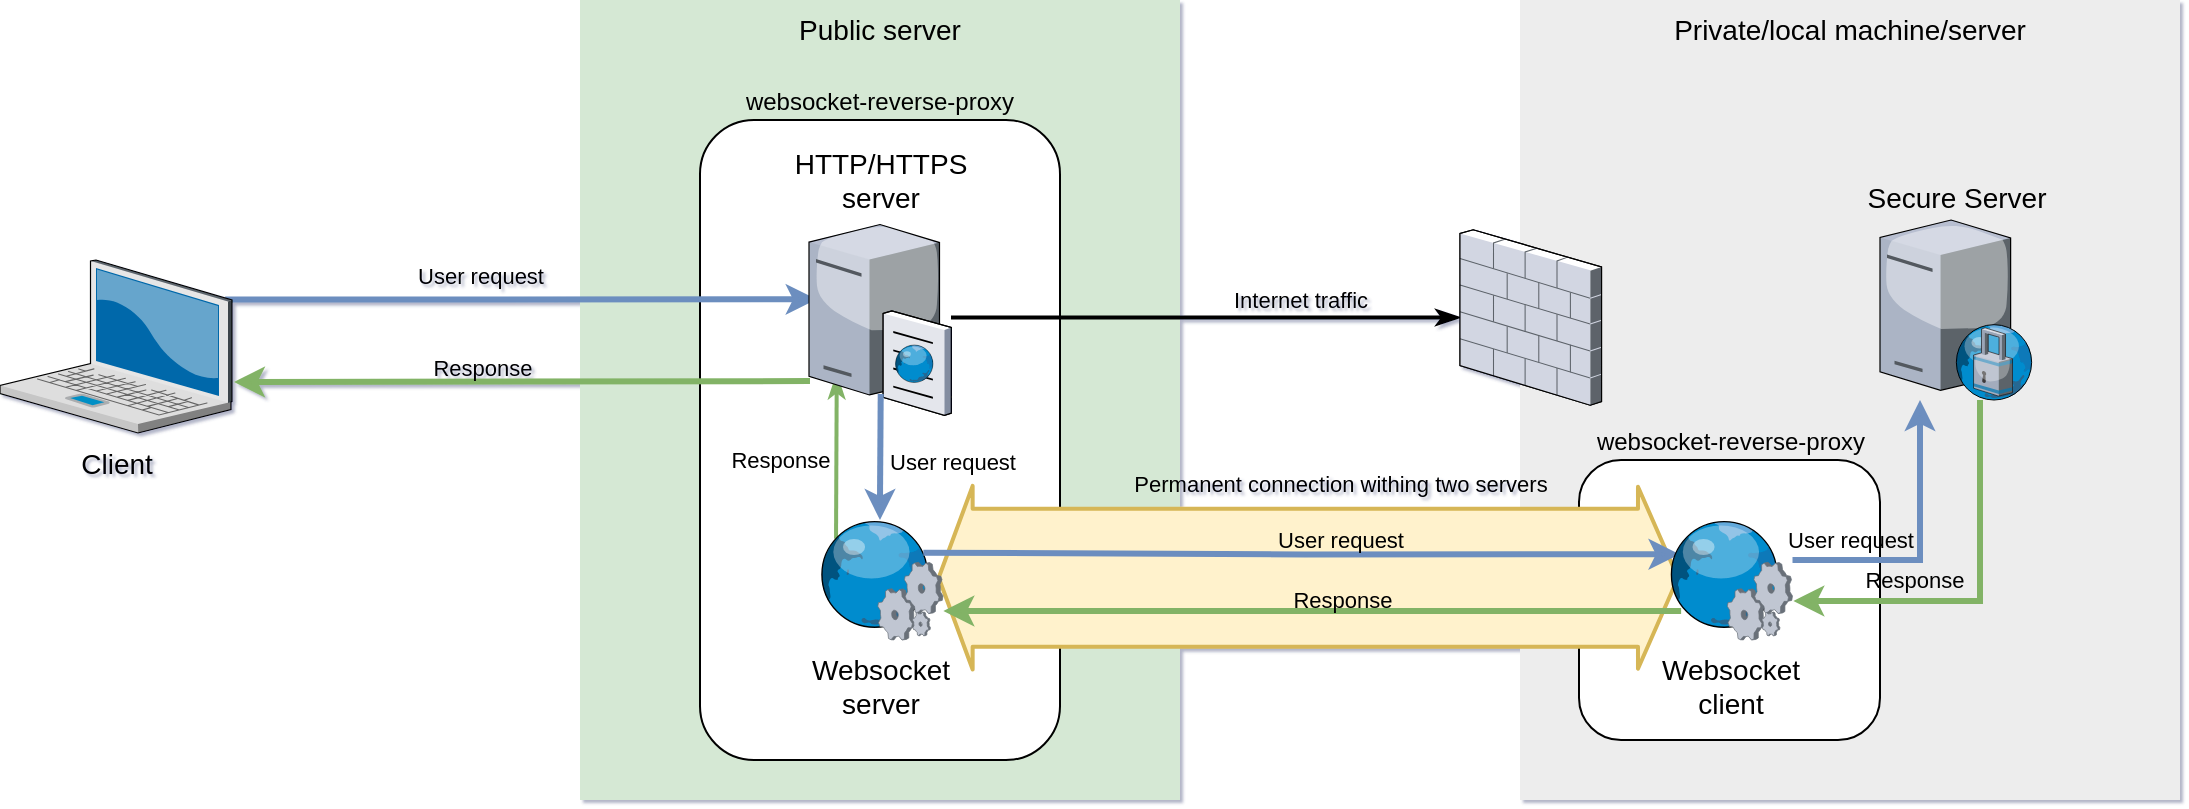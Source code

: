 <mxfile version="13.9.2" type="device"><diagram name="Page-1" id="e3a06f82-3646-2815-327d-82caf3d4e204"><mxGraphModel dx="4740" dy="2457" grid="1" gridSize="10" guides="1" tooltips="1" connect="1" arrows="1" fold="1" page="1" pageScale="1.5" pageWidth="1169" pageHeight="826" background="none" math="0" shadow="1"><root><mxCell id="0" style=";html=1;"/><mxCell id="1" style=";html=1;" parent="0"/><mxCell id="6a7d8f32e03d9370-59" value="Private/local machine/server" style="whiteSpace=wrap;html=1;fillColor=#EDEDED;fontSize=14;strokeColor=none;verticalAlign=top;" parent="1" vertex="1"><mxGeometry x="1080" y="445" width="330" height="400" as="geometry"/></mxCell><mxCell id="dOMa9YdFmdKZkA4RM8_y-26" value="websocket-reverse-proxy" style="rounded=1;whiteSpace=wrap;html=1;labelPosition=center;verticalLabelPosition=top;align=center;verticalAlign=bottom;" vertex="1" parent="1"><mxGeometry x="1109.5" y="675" width="150.5" height="140" as="geometry"/></mxCell><mxCell id="6a7d8f32e03d9370-60" value="Public server" style="whiteSpace=wrap;html=1;fillColor=#d5e8d4;fontSize=14;strokeColor=none;verticalAlign=top;" parent="1" vertex="1"><mxGeometry x="610" y="445" width="300" height="400" as="geometry"/></mxCell><mxCell id="dOMa9YdFmdKZkA4RM8_y-25" value="websocket-reverse-proxy" style="rounded=1;whiteSpace=wrap;html=1;labelPosition=center;verticalLabelPosition=top;align=center;verticalAlign=bottom;" vertex="1" parent="1"><mxGeometry x="670" y="505" width="180" height="320" as="geometry"/></mxCell><mxCell id="dOMa9YdFmdKZkA4RM8_y-33" value="" style="shape=flexArrow;endArrow=classic;startArrow=classic;html=1;strokeWidth=2;entryX=0.107;entryY=0.481;entryDx=0;entryDy=0;entryPerimeter=0;exitX=0.95;exitY=0.481;exitDx=0;exitDy=0;exitPerimeter=0;fillColor=#fff2cc;strokeColor=#d6b656;startWidth=20.833;startSize=4.992;width=68;" edge="1" parent="1" source="6a7d8f32e03d9370-30" target="dOMa9YdFmdKZkA4RM8_y-1"><mxGeometry width="50" height="50" relative="1" as="geometry"><mxPoint x="900" y="815" as="sourcePoint"/><mxPoint x="950" y="765" as="targetPoint"/><Array as="points"/></mxGeometry></mxCell><mxCell id="dOMa9YdFmdKZkA4RM8_y-35" value="Permanent connection withing two servers" style="edgeLabel;html=1;align=center;verticalAlign=bottom;resizable=0;points=[];labelBackgroundColor=none;labelPosition=center;verticalLabelPosition=top;" vertex="1" connectable="0" parent="dOMa9YdFmdKZkA4RM8_y-33"><mxGeometry x="-0.054" y="1" relative="1" as="geometry"><mxPoint x="25.82" y="-37.86" as="offset"/></mxGeometry></mxCell><mxCell id="6a7d8f32e03d9370-35" style="edgeStyle=orthogonalEdgeStyle;html=1;jettySize=auto;orthogonalLoop=1;fontSize=14;endArrow=classic;endFill=1;strokeWidth=3;rounded=0;startArrow=none;startFill=0;entryX=0.054;entryY=0.407;entryDx=0;entryDy=0;entryPerimeter=0;exitX=0.984;exitY=0.256;exitDx=0;exitDy=0;exitPerimeter=0;strokeColor=#6c8ebf;fillColor=#dae8fc;" parent="1" source="6a7d8f32e03d9370-2" target="6a7d8f32e03d9370-15" edge="1"><mxGeometry relative="1" as="geometry"><mxPoint x="720" y="617" as="targetPoint"/><Array as="points"><mxPoint x="434" y="595"/></Array></mxGeometry></mxCell><mxCell id="dOMa9YdFmdKZkA4RM8_y-4" value="User request" style="edgeLabel;html=1;align=center;verticalAlign=middle;resizable=0;points=[];labelBackgroundColor=none;" vertex="1" connectable="0" parent="6a7d8f32e03d9370-35"><mxGeometry x="-0.23" y="-2" relative="1" as="geometry"><mxPoint x="13.98" y="-13.46" as="offset"/></mxGeometry></mxCell><mxCell id="6a7d8f32e03d9370-2" value="Client" style="verticalLabelPosition=bottom;aspect=fixed;html=1;verticalAlign=top;strokeColor=none;shape=mxgraph.citrix.laptop_2;fillColor=#66B2FF;gradientColor=#0066CC;fontSize=14;" parent="1" vertex="1"><mxGeometry x="320.0" y="575" width="116" height="86.5" as="geometry"/></mxCell><mxCell id="dOMa9YdFmdKZkA4RM8_y-5" style="edgeStyle=orthogonalEdgeStyle;rounded=0;orthogonalLoop=1;jettySize=auto;html=1;startArrow=classicThin;startFill=1;endArrow=none;endFill=0;strokeWidth=2;exitX=0.195;exitY=0.791;exitDx=0;exitDy=0;exitPerimeter=0;curved=1;entryX=0.151;entryY=0.156;entryDx=0;entryDy=0;entryPerimeter=0;fillColor=#d5e8d4;strokeColor=#82b366;" edge="1" parent="1" source="6a7d8f32e03d9370-15" target="6a7d8f32e03d9370-30"><mxGeometry relative="1" as="geometry"><mxPoint x="737" y="719" as="targetPoint"/></mxGeometry></mxCell><mxCell id="dOMa9YdFmdKZkA4RM8_y-21" value="Response" style="edgeLabel;html=1;align=center;verticalAlign=middle;resizable=0;points=[];labelBackgroundColor=none;" vertex="1" connectable="0" parent="dOMa9YdFmdKZkA4RM8_y-5"><mxGeometry x="0.137" y="-8" relative="1" as="geometry"><mxPoint x="-19.97" y="-3.68" as="offset"/></mxGeometry></mxCell><mxCell id="dOMa9YdFmdKZkA4RM8_y-14" style="edgeStyle=orthogonalEdgeStyle;curved=1;rounded=0;orthogonalLoop=1;jettySize=auto;html=1;startArrow=none;startFill=0;endArrow=classicThin;endFill=1;strokeWidth=2;" edge="1" parent="1" source="6a7d8f32e03d9370-15" target="6a7d8f32e03d9370-20"><mxGeometry relative="1" as="geometry"/></mxCell><mxCell id="dOMa9YdFmdKZkA4RM8_y-16" value="Internet traffic" style="edgeLabel;html=1;align=center;verticalAlign=middle;resizable=0;points=[];labelBackgroundColor=none;" vertex="1" connectable="0" parent="dOMa9YdFmdKZkA4RM8_y-14"><mxGeometry x="-0.166" y="1" relative="1" as="geometry"><mxPoint x="67.83" y="-7.75" as="offset"/></mxGeometry></mxCell><mxCell id="dOMa9YdFmdKZkA4RM8_y-15" style="edgeStyle=orthogonalEdgeStyle;rounded=0;orthogonalLoop=1;jettySize=auto;html=1;startArrow=none;startFill=0;endArrow=classic;endFill=1;strokeWidth=3;exitX=0.007;exitY=0.826;exitDx=0;exitDy=0;exitPerimeter=0;fillColor=#d5e8d4;strokeColor=#82b366;" edge="1" parent="1" source="6a7d8f32e03d9370-15"><mxGeometry relative="1" as="geometry"><mxPoint x="437" y="636" as="targetPoint"/><Array as="points"><mxPoint x="437" y="636"/></Array></mxGeometry></mxCell><mxCell id="dOMa9YdFmdKZkA4RM8_y-17" value="Response" style="edgeLabel;html=1;align=center;verticalAlign=middle;resizable=0;points=[];labelBackgroundColor=none;" vertex="1" connectable="0" parent="dOMa9YdFmdKZkA4RM8_y-15"><mxGeometry x="0.22" y="2" relative="1" as="geometry"><mxPoint x="11.72" y="-9.17" as="offset"/></mxGeometry></mxCell><mxCell id="6a7d8f32e03d9370-15" value="HTTP/HTTPS&lt;br&gt;server" style="verticalLabelPosition=top;aspect=fixed;html=1;verticalAlign=bottom;strokeColor=none;shape=mxgraph.citrix.cache_server;fillColor=#66B2FF;gradientColor=#0066CC;fontSize=14;labelPosition=center;align=center;" parent="1" vertex="1"><mxGeometry x="724.5" y="555" width="71" height="97.5" as="geometry"/></mxCell><mxCell id="6a7d8f32e03d9370-20" value="" style="verticalLabelPosition=bottom;aspect=fixed;html=1;verticalAlign=top;strokeColor=none;shape=mxgraph.citrix.firewall;fillColor=#66B2FF;gradientColor=#0066CC;fontSize=14;" parent="1" vertex="1"><mxGeometry x="1050" y="559.88" width="70.77" height="87.75" as="geometry"/></mxCell><mxCell id="dOMa9YdFmdKZkA4RM8_y-30" style="edgeStyle=orthogonalEdgeStyle;rounded=0;orthogonalLoop=1;jettySize=auto;html=1;entryX=1.007;entryY=0.675;entryDx=0;entryDy=0;entryPerimeter=0;startArrow=none;startFill=0;endArrow=classic;endFill=1;strokeWidth=3;fillColor=#d5e8d4;strokeColor=#82b366;" edge="1" parent="1" source="6a7d8f32e03d9370-25" target="dOMa9YdFmdKZkA4RM8_y-1"><mxGeometry relative="1" as="geometry"><Array as="points"><mxPoint x="1310" y="746"/></Array></mxGeometry></mxCell><mxCell id="dOMa9YdFmdKZkA4RM8_y-32" value="Response" style="edgeLabel;html=1;align=center;verticalAlign=middle;resizable=0;points=[];labelBackgroundColor=none;" vertex="1" connectable="0" parent="dOMa9YdFmdKZkA4RM8_y-30"><mxGeometry x="0.003" y="-29" relative="1" as="geometry"><mxPoint x="-4.5" y="-7.5" as="offset"/></mxGeometry></mxCell><mxCell id="6a7d8f32e03d9370-25" value="Secure Server" style="verticalLabelPosition=top;aspect=fixed;html=1;verticalAlign=bottom;strokeColor=none;shape=mxgraph.citrix.proxy_server;fillColor=#66B2FF;gradientColor=#0066CC;fontSize=14;labelPosition=center;align=center;" parent="1" vertex="1"><mxGeometry x="1260" y="555" width="76.5" height="90" as="geometry"/></mxCell><mxCell id="dOMa9YdFmdKZkA4RM8_y-6" style="edgeStyle=orthogonalEdgeStyle;rounded=0;orthogonalLoop=1;jettySize=auto;html=1;entryX=0.116;entryY=0.758;entryDx=0;entryDy=0;entryPerimeter=0;startArrow=classic;startFill=1;endArrow=none;endFill=0;strokeWidth=3;exitX=1.003;exitY=0.758;exitDx=0;exitDy=0;exitPerimeter=0;fillColor=#d5e8d4;strokeColor=#82b366;" edge="1" parent="1" source="6a7d8f32e03d9370-30" target="dOMa9YdFmdKZkA4RM8_y-1"><mxGeometry relative="1" as="geometry"/></mxCell><mxCell id="dOMa9YdFmdKZkA4RM8_y-22" value="Response" style="edgeLabel;html=1;align=center;verticalAlign=middle;resizable=0;points=[];labelBackgroundColor=none;" vertex="1" connectable="0" parent="dOMa9YdFmdKZkA4RM8_y-6"><mxGeometry x="-0.112" y="2" relative="1" as="geometry"><mxPoint x="34.98" y="-3.48" as="offset"/></mxGeometry></mxCell><mxCell id="dOMa9YdFmdKZkA4RM8_y-12" style="edgeStyle=orthogonalEdgeStyle;rounded=0;orthogonalLoop=1;jettySize=auto;html=1;entryX=0.505;entryY=0.892;entryDx=0;entryDy=0;entryPerimeter=0;startArrow=classic;startFill=1;endArrow=none;endFill=0;strokeWidth=3;curved=1;fillColor=#dae8fc;strokeColor=#6c8ebf;" edge="1" parent="1" source="6a7d8f32e03d9370-30" target="6a7d8f32e03d9370-15"><mxGeometry relative="1" as="geometry"/></mxCell><mxCell id="dOMa9YdFmdKZkA4RM8_y-18" value="User request" style="edgeLabel;html=1;align=center;verticalAlign=middle;resizable=0;points=[];labelBackgroundColor=none;" vertex="1" connectable="0" parent="dOMa9YdFmdKZkA4RM8_y-12"><mxGeometry x="-0.052" y="1" relative="1" as="geometry"><mxPoint x="36.1" as="offset"/></mxGeometry></mxCell><mxCell id="6a7d8f32e03d9370-30" value="Websocket&lt;br&gt;server" style="verticalLabelPosition=bottom;aspect=fixed;html=1;verticalAlign=top;strokeColor=none;shape=mxgraph.citrix.web_service;fillColor=#66B2FF;gradientColor=#0066CC;fontSize=14;" parent="1" vertex="1"><mxGeometry x="728.5" y="705" width="63" height="60" as="geometry"/></mxCell><mxCell id="dOMa9YdFmdKZkA4RM8_y-9" style="edgeStyle=orthogonalEdgeStyle;rounded=0;orthogonalLoop=1;jettySize=auto;html=1;entryX=0.844;entryY=0.272;entryDx=0;entryDy=0;entryPerimeter=0;startArrow=classic;startFill=1;endArrow=none;endFill=0;strokeWidth=3;exitX=0.103;exitY=0.286;exitDx=0;exitDy=0;exitPerimeter=0;fillColor=#dae8fc;strokeColor=#6c8ebf;" edge="1" parent="1" source="dOMa9YdFmdKZkA4RM8_y-1" target="6a7d8f32e03d9370-30"><mxGeometry relative="1" as="geometry"/></mxCell><mxCell id="dOMa9YdFmdKZkA4RM8_y-19" value="User request" style="edgeLabel;html=1;align=center;verticalAlign=middle;resizable=0;points=[];labelBackgroundColor=none;" vertex="1" connectable="0" parent="dOMa9YdFmdKZkA4RM8_y-9"><mxGeometry x="0.253" y="2" relative="1" as="geometry"><mxPoint x="66.93" y="-8.33" as="offset"/></mxGeometry></mxCell><mxCell id="dOMa9YdFmdKZkA4RM8_y-29" style="rounded=0;orthogonalLoop=1;jettySize=auto;html=1;startArrow=none;startFill=0;endArrow=classic;endFill=1;strokeWidth=3;elbow=vertical;edgeStyle=orthogonalEdgeStyle;fillColor=#dae8fc;strokeColor=#6c8ebf;" edge="1" parent="1" source="dOMa9YdFmdKZkA4RM8_y-1" target="6a7d8f32e03d9370-25"><mxGeometry relative="1" as="geometry"><Array as="points"><mxPoint x="1280" y="725"/></Array></mxGeometry></mxCell><mxCell id="dOMa9YdFmdKZkA4RM8_y-31" value="User request" style="edgeLabel;html=1;align=center;verticalAlign=middle;resizable=0;points=[];labelBackgroundColor=none;" vertex="1" connectable="0" parent="dOMa9YdFmdKZkA4RM8_y-29"><mxGeometry x="-0.113" y="24" relative="1" as="geometry"><mxPoint x="-11" y="-9.58" as="offset"/></mxGeometry></mxCell><mxCell id="dOMa9YdFmdKZkA4RM8_y-1" value="Websocket&lt;br&gt;client" style="verticalLabelPosition=bottom;aspect=fixed;html=1;verticalAlign=top;strokeColor=none;shape=mxgraph.citrix.web_service;fillColor=#66B2FF;gradientColor=#0066CC;fontSize=14;" vertex="1" parent="1"><mxGeometry x="1153.25" y="705" width="63" height="60" as="geometry"/></mxCell></root></mxGraphModel></diagram></mxfile>